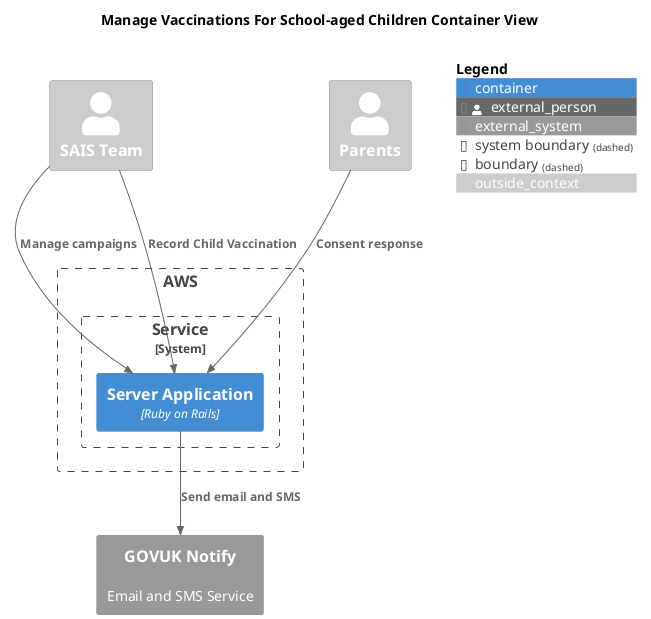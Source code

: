 @startuml

!include <C4/C4_Container.puml>

LAYOUT_TOP_DOWN()

title "Manage Vaccinations For School-aged Children Container View"

AddElementTag("outside_context", $bgColor="#CCC", $fontColor="#FFF")

Person_Ext(sais, "SAIS Team", $tags="outside_context")
Person_Ext(parents, "Parents", $tags="outside_context")

Boundary(aws, "AWS") {
  System_Boundary(manage, "Service", "") {
    Container(server, "Server Application", "Ruby on Rails")
  }
}

System_Ext(govukNotify, "GOVUK Notify", "Email and SMS Service")

AddRelTag("optional", $textColor="black", $lineColor="black", $lineStyle="dashed")

Rel(sais, server, "Manage campaigns")
Rel(sais, server, "Record Child Vaccination")
Rel(parents, server, "Consent response")
Rel(server, govukNotify, "Send email and SMS")

SHOW_FLOATING_LEGEND()

@enduml
